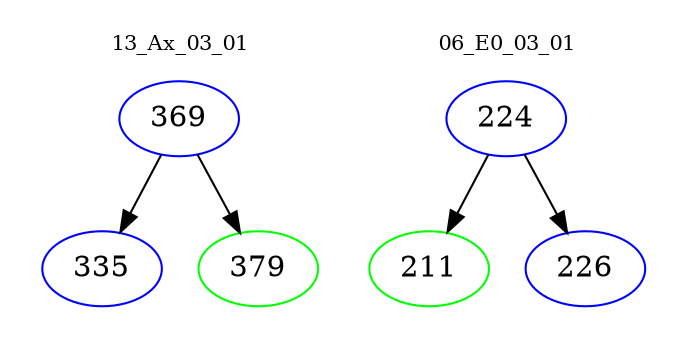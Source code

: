 digraph{
subgraph cluster_0 {
color = white
label = "13_Ax_03_01";
fontsize=10;
T0_369 [label="369", color="blue"]
T0_369 -> T0_335 [color="black"]
T0_335 [label="335", color="blue"]
T0_369 -> T0_379 [color="black"]
T0_379 [label="379", color="green"]
}
subgraph cluster_1 {
color = white
label = "06_E0_03_01";
fontsize=10;
T1_224 [label="224", color="blue"]
T1_224 -> T1_211 [color="black"]
T1_211 [label="211", color="green"]
T1_224 -> T1_226 [color="black"]
T1_226 [label="226", color="blue"]
}
}
